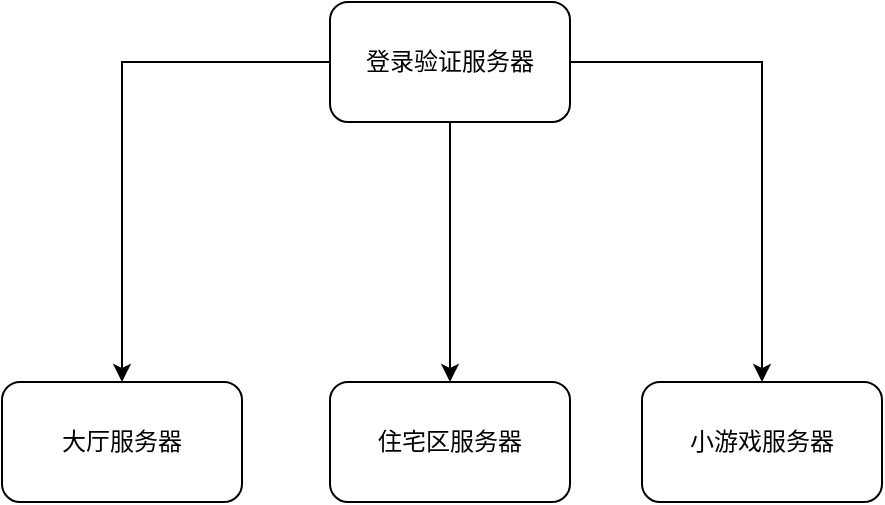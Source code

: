 <mxfile version="21.2.9" type="github">
  <diagram id="C5RBs43oDa-KdzZeNtuy" name="Page-1">
    <mxGraphModel dx="1432" dy="803" grid="1" gridSize="10" guides="1" tooltips="1" connect="1" arrows="1" fold="1" page="1" pageScale="1" pageWidth="827" pageHeight="1169" math="0" shadow="0">
      <root>
        <mxCell id="WIyWlLk6GJQsqaUBKTNV-0" />
        <mxCell id="WIyWlLk6GJQsqaUBKTNV-1" parent="WIyWlLk6GJQsqaUBKTNV-0" />
        <mxCell id="UToBLGLCTju9AQVIdxid-5" value="" style="edgeStyle=orthogonalEdgeStyle;rounded=0;orthogonalLoop=1;jettySize=auto;html=1;" edge="1" parent="WIyWlLk6GJQsqaUBKTNV-1" source="UToBLGLCTju9AQVIdxid-0" target="UToBLGLCTju9AQVIdxid-4">
          <mxGeometry relative="1" as="geometry" />
        </mxCell>
        <mxCell id="UToBLGLCTju9AQVIdxid-7" value="" style="edgeStyle=orthogonalEdgeStyle;rounded=0;orthogonalLoop=1;jettySize=auto;html=1;" edge="1" parent="WIyWlLk6GJQsqaUBKTNV-1" source="UToBLGLCTju9AQVIdxid-0" target="UToBLGLCTju9AQVIdxid-6">
          <mxGeometry relative="1" as="geometry" />
        </mxCell>
        <mxCell id="UToBLGLCTju9AQVIdxid-9" value="" style="edgeStyle=orthogonalEdgeStyle;rounded=0;orthogonalLoop=1;jettySize=auto;html=1;" edge="1" parent="WIyWlLk6GJQsqaUBKTNV-1" source="UToBLGLCTju9AQVIdxid-0" target="UToBLGLCTju9AQVIdxid-8">
          <mxGeometry relative="1" as="geometry" />
        </mxCell>
        <mxCell id="UToBLGLCTju9AQVIdxid-0" value="登录验证服务器" style="rounded=1;whiteSpace=wrap;html=1;" vertex="1" parent="WIyWlLk6GJQsqaUBKTNV-1">
          <mxGeometry x="354" y="70" width="120" height="60" as="geometry" />
        </mxCell>
        <mxCell id="UToBLGLCTju9AQVIdxid-4" value="大厅服务器" style="rounded=1;whiteSpace=wrap;html=1;" vertex="1" parent="WIyWlLk6GJQsqaUBKTNV-1">
          <mxGeometry x="190" y="260" width="120" height="60" as="geometry" />
        </mxCell>
        <mxCell id="UToBLGLCTju9AQVIdxid-6" value="住宅区服务器" style="rounded=1;whiteSpace=wrap;html=1;" vertex="1" parent="WIyWlLk6GJQsqaUBKTNV-1">
          <mxGeometry x="354" y="260" width="120" height="60" as="geometry" />
        </mxCell>
        <mxCell id="UToBLGLCTju9AQVIdxid-8" value="小游戏服务器" style="rounded=1;whiteSpace=wrap;html=1;" vertex="1" parent="WIyWlLk6GJQsqaUBKTNV-1">
          <mxGeometry x="510" y="260" width="120" height="60" as="geometry" />
        </mxCell>
      </root>
    </mxGraphModel>
  </diagram>
</mxfile>
